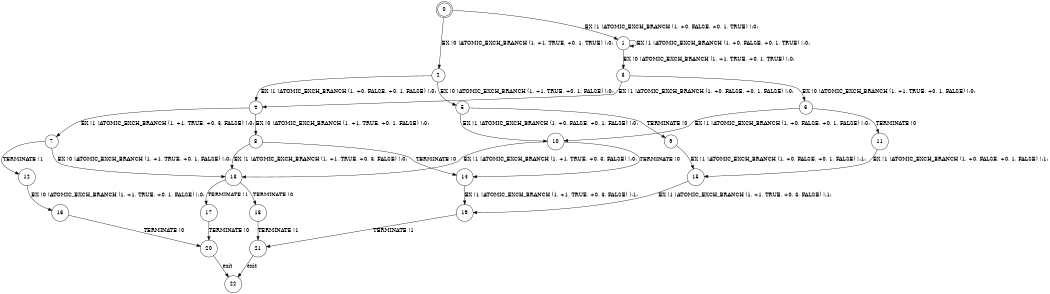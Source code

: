 digraph BCG {
size = "7, 10.5";
center = TRUE;
node [shape = circle];
0 [peripheries = 2];
0 -> 1 [label = "EX !1 !ATOMIC_EXCH_BRANCH (1, +0, FALSE, +0, 1, TRUE) !:0:"];
0 -> 2 [label = "EX !0 !ATOMIC_EXCH_BRANCH (1, +1, TRUE, +0, 1, TRUE) !:0:"];
1 -> 3 [label = "EX !0 !ATOMIC_EXCH_BRANCH (1, +1, TRUE, +0, 1, TRUE) !:0:"];
1 -> 1 [label = "EX !1 !ATOMIC_EXCH_BRANCH (1, +0, FALSE, +0, 1, TRUE) !:0:"];
2 -> 4 [label = "EX !1 !ATOMIC_EXCH_BRANCH (1, +0, FALSE, +0, 1, FALSE) !:0:"];
2 -> 5 [label = "EX !0 !ATOMIC_EXCH_BRANCH (1, +1, TRUE, +0, 1, FALSE) !:0:"];
3 -> 4 [label = "EX !1 !ATOMIC_EXCH_BRANCH (1, +0, FALSE, +0, 1, FALSE) !:0:"];
3 -> 6 [label = "EX !0 !ATOMIC_EXCH_BRANCH (1, +1, TRUE, +0, 1, FALSE) !:0:"];
4 -> 7 [label = "EX !1 !ATOMIC_EXCH_BRANCH (1, +1, TRUE, +0, 3, FALSE) !:0:"];
4 -> 8 [label = "EX !0 !ATOMIC_EXCH_BRANCH (1, +1, TRUE, +0, 1, FALSE) !:0:"];
5 -> 9 [label = "TERMINATE !0"];
5 -> 10 [label = "EX !1 !ATOMIC_EXCH_BRANCH (1, +0, FALSE, +0, 1, FALSE) !:0:"];
6 -> 11 [label = "TERMINATE !0"];
6 -> 10 [label = "EX !1 !ATOMIC_EXCH_BRANCH (1, +0, FALSE, +0, 1, FALSE) !:0:"];
7 -> 12 [label = "TERMINATE !1"];
7 -> 13 [label = "EX !0 !ATOMIC_EXCH_BRANCH (1, +1, TRUE, +0, 1, FALSE) !:0:"];
8 -> 14 [label = "TERMINATE !0"];
8 -> 13 [label = "EX !1 !ATOMIC_EXCH_BRANCH (1, +1, TRUE, +0, 3, FALSE) !:0:"];
9 -> 15 [label = "EX !1 !ATOMIC_EXCH_BRANCH (1, +0, FALSE, +0, 1, FALSE) !:1:"];
10 -> 14 [label = "TERMINATE !0"];
10 -> 13 [label = "EX !1 !ATOMIC_EXCH_BRANCH (1, +1, TRUE, +0, 3, FALSE) !:0:"];
11 -> 15 [label = "EX !1 !ATOMIC_EXCH_BRANCH (1, +0, FALSE, +0, 1, FALSE) !:1:"];
12 -> 16 [label = "EX !0 !ATOMIC_EXCH_BRANCH (1, +1, TRUE, +0, 1, FALSE) !:0:"];
13 -> 17 [label = "TERMINATE !1"];
13 -> 18 [label = "TERMINATE !0"];
14 -> 19 [label = "EX !1 !ATOMIC_EXCH_BRANCH (1, +1, TRUE, +0, 3, FALSE) !:1:"];
15 -> 19 [label = "EX !1 !ATOMIC_EXCH_BRANCH (1, +1, TRUE, +0, 3, FALSE) !:1:"];
16 -> 20 [label = "TERMINATE !0"];
17 -> 20 [label = "TERMINATE !0"];
18 -> 21 [label = "TERMINATE !1"];
19 -> 21 [label = "TERMINATE !1"];
20 -> 22 [label = "exit"];
21 -> 22 [label = "exit"];
}
